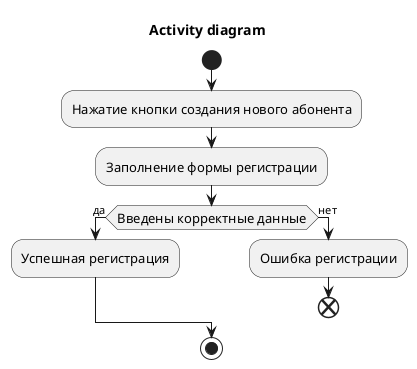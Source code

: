 @startuml Activity diagram

title: Activity diagram

start

skinparam Activity {
  FontSize 13
  FontName "Arial Narrow"
}

:Нажатие кнопки создания нового абонента;

:Заполнение формы регистрации;

if (Введены корректные данные) then (да)
  :Успешная регистрация;
else (нет)
  :Ошибка регистрации;
  end
endif

stop

@enduml
